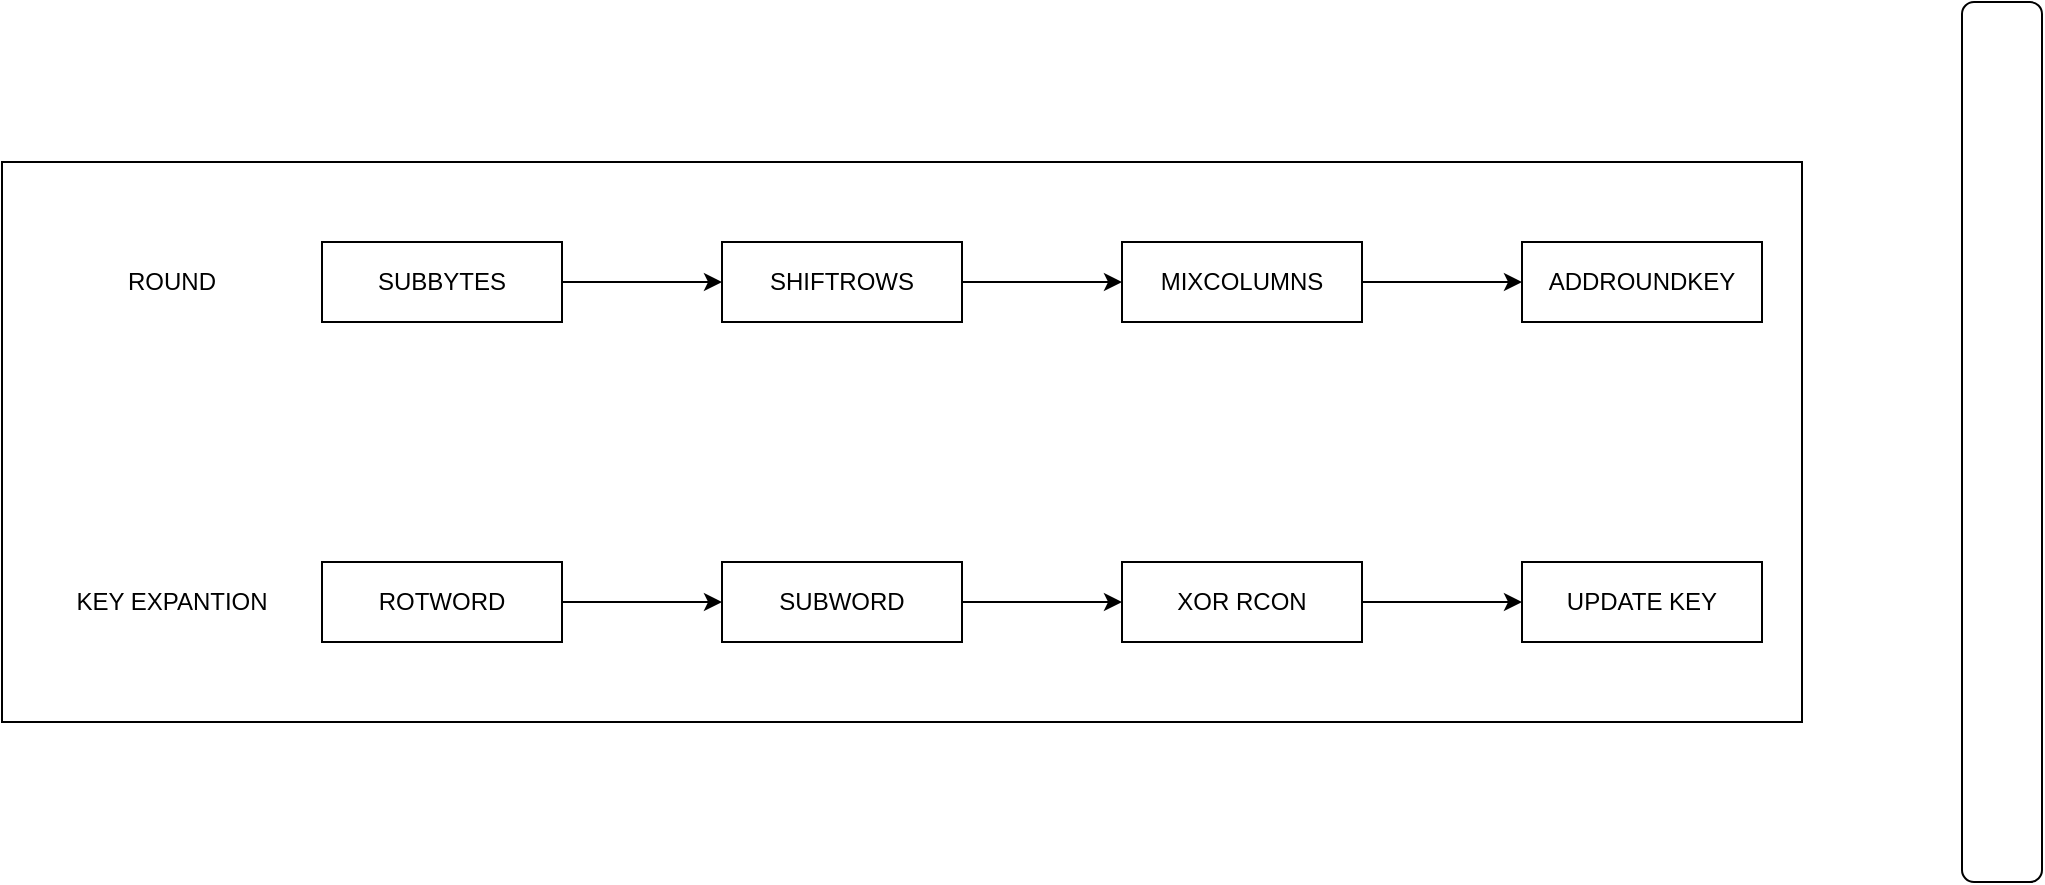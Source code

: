 <mxfile version="24.2.5" type="device">
  <diagram name="Page-1" id="sQSzlT0UaLFm5AQuz467">
    <mxGraphModel dx="2140" dy="776" grid="1" gridSize="10" guides="1" tooltips="1" connect="1" arrows="1" fold="1" page="1" pageScale="1" pageWidth="827" pageHeight="1169" math="0" shadow="0">
      <root>
        <mxCell id="0" />
        <mxCell id="1" parent="0" />
        <mxCell id="DjQhXs84O_03xNhw6dWU-15" value="" style="rounded=0;whiteSpace=wrap;html=1;" parent="1" vertex="1">
          <mxGeometry x="-500" y="440" width="900" height="280" as="geometry" />
        </mxCell>
        <mxCell id="c85HcRR-Cej-L8EsLdIs-4" value="" style="rounded=1;whiteSpace=wrap;html=1;" parent="1" vertex="1">
          <mxGeometry x="480" y="360" width="40" height="440" as="geometry" />
        </mxCell>
        <mxCell id="DjQhXs84O_03xNhw6dWU-21" style="edgeStyle=orthogonalEdgeStyle;rounded=0;orthogonalLoop=1;jettySize=auto;html=1;exitX=1;exitY=0.5;exitDx=0;exitDy=0;entryX=0;entryY=0.5;entryDx=0;entryDy=0;" parent="1" source="DjQhXs84O_03xNhw6dWU-16" target="DjQhXs84O_03xNhw6dWU-18" edge="1">
          <mxGeometry relative="1" as="geometry" />
        </mxCell>
        <mxCell id="DjQhXs84O_03xNhw6dWU-16" value="SUBBYTES" style="rounded=0;whiteSpace=wrap;html=1;" parent="1" vertex="1">
          <mxGeometry x="-340" y="480" width="120" height="40" as="geometry" />
        </mxCell>
        <mxCell id="DjQhXs84O_03xNhw6dWU-22" style="edgeStyle=orthogonalEdgeStyle;rounded=0;orthogonalLoop=1;jettySize=auto;html=1;exitX=1;exitY=0.5;exitDx=0;exitDy=0;entryX=0;entryY=0.5;entryDx=0;entryDy=0;" parent="1" source="DjQhXs84O_03xNhw6dWU-18" target="DjQhXs84O_03xNhw6dWU-19" edge="1">
          <mxGeometry relative="1" as="geometry" />
        </mxCell>
        <mxCell id="DjQhXs84O_03xNhw6dWU-18" value="SHIFTROWS" style="rounded=0;whiteSpace=wrap;html=1;" parent="1" vertex="1">
          <mxGeometry x="-140" y="480" width="120" height="40" as="geometry" />
        </mxCell>
        <mxCell id="DjQhXs84O_03xNhw6dWU-19" value="MIXCOLUMNS" style="rounded=0;whiteSpace=wrap;html=1;" parent="1" vertex="1">
          <mxGeometry x="60" y="480" width="120" height="40" as="geometry" />
        </mxCell>
        <mxCell id="DjQhXs84O_03xNhw6dWU-20" value="ADDROUNDKEY" style="rounded=0;whiteSpace=wrap;html=1;" parent="1" vertex="1">
          <mxGeometry x="260" y="480" width="120" height="40" as="geometry" />
        </mxCell>
        <mxCell id="DjQhXs84O_03xNhw6dWU-30" style="edgeStyle=orthogonalEdgeStyle;rounded=0;orthogonalLoop=1;jettySize=auto;html=1;exitX=1;exitY=0.5;exitDx=0;exitDy=0;entryX=0;entryY=0.5;entryDx=0;entryDy=0;" parent="1" source="DjQhXs84O_03xNhw6dWU-31" target="DjQhXs84O_03xNhw6dWU-33" edge="1">
          <mxGeometry relative="1" as="geometry" />
        </mxCell>
        <mxCell id="DjQhXs84O_03xNhw6dWU-31" value="ROTWORD" style="rounded=0;whiteSpace=wrap;html=1;" parent="1" vertex="1">
          <mxGeometry x="-340" y="640" width="120" height="40" as="geometry" />
        </mxCell>
        <mxCell id="DjQhXs84O_03xNhw6dWU-32" style="edgeStyle=orthogonalEdgeStyle;rounded=0;orthogonalLoop=1;jettySize=auto;html=1;exitX=1;exitY=0.5;exitDx=0;exitDy=0;entryX=0;entryY=0.5;entryDx=0;entryDy=0;" parent="1" source="DjQhXs84O_03xNhw6dWU-33" target="DjQhXs84O_03xNhw6dWU-35" edge="1">
          <mxGeometry relative="1" as="geometry" />
        </mxCell>
        <mxCell id="DjQhXs84O_03xNhw6dWU-33" value="SUBWORD" style="rounded=0;whiteSpace=wrap;html=1;" parent="1" vertex="1">
          <mxGeometry x="-140" y="640" width="120" height="40" as="geometry" />
        </mxCell>
        <mxCell id="DjQhXs84O_03xNhw6dWU-34" style="edgeStyle=orthogonalEdgeStyle;rounded=0;orthogonalLoop=1;jettySize=auto;html=1;exitX=1;exitY=0.5;exitDx=0;exitDy=0;" parent="1" source="DjQhXs84O_03xNhw6dWU-35" target="DjQhXs84O_03xNhw6dWU-36" edge="1">
          <mxGeometry relative="1" as="geometry" />
        </mxCell>
        <mxCell id="DjQhXs84O_03xNhw6dWU-35" value="XOR RCON" style="rounded=0;whiteSpace=wrap;html=1;" parent="1" vertex="1">
          <mxGeometry x="60" y="640" width="120" height="40" as="geometry" />
        </mxCell>
        <mxCell id="DjQhXs84O_03xNhw6dWU-36" value="UPDATE KEY" style="rounded=0;whiteSpace=wrap;html=1;" parent="1" vertex="1">
          <mxGeometry x="260" y="640" width="120" height="40" as="geometry" />
        </mxCell>
        <mxCell id="DjQhXs84O_03xNhw6dWU-37" value="KEY EXPANTION" style="text;html=1;align=center;verticalAlign=middle;whiteSpace=wrap;rounded=0;" parent="1" vertex="1">
          <mxGeometry x="-500" y="645" width="170" height="30" as="geometry" />
        </mxCell>
        <mxCell id="DjQhXs84O_03xNhw6dWU-39" value="ROUND" style="text;html=1;align=center;verticalAlign=middle;whiteSpace=wrap;rounded=0;" parent="1" vertex="1">
          <mxGeometry x="-500" y="485" width="170" height="30" as="geometry" />
        </mxCell>
        <mxCell id="c85HcRR-Cej-L8EsLdIs-9" value="" style="edgeStyle=orthogonalEdgeStyle;rounded=0;orthogonalLoop=1;jettySize=auto;html=1;exitX=1;exitY=0.5;exitDx=0;exitDy=0;entryX=0;entryY=0.5;entryDx=0;entryDy=0;" parent="1" source="DjQhXs84O_03xNhw6dWU-19" target="DjQhXs84O_03xNhw6dWU-20" edge="1">
          <mxGeometry relative="1" as="geometry">
            <mxPoint x="180" y="500" as="sourcePoint" />
            <mxPoint x="260" y="500" as="targetPoint" />
          </mxGeometry>
        </mxCell>
      </root>
    </mxGraphModel>
  </diagram>
</mxfile>
